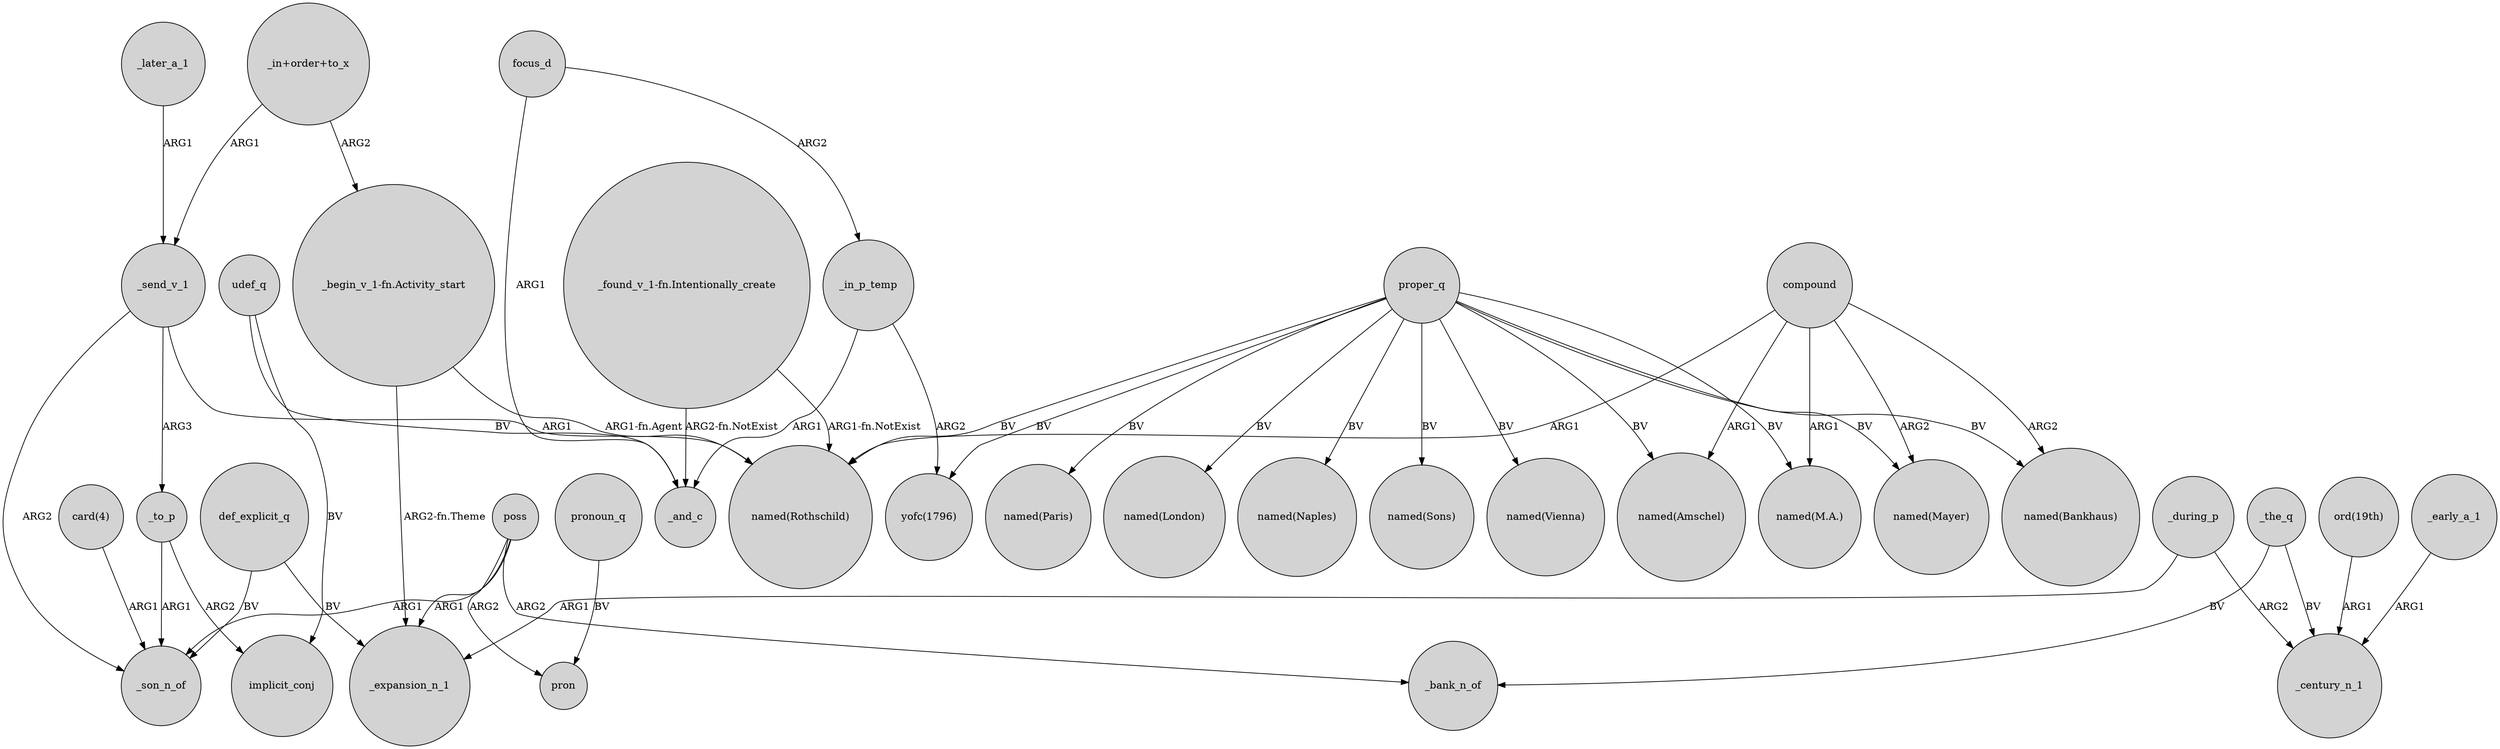 digraph {
	node [shape=circle style=filled]
	def_explicit_q -> _expansion_n_1 [label=BV]
	poss -> _son_n_of [label=ARG1]
	poss -> _bank_n_of [label=ARG2]
	_send_v_1 -> _to_p [label=ARG3]
	focus_d -> _in_p_temp [label=ARG2]
	_to_p -> _son_n_of [label=ARG1]
	"_in+order+to_x" -> "_begin_v_1-fn.Activity_start" [label=ARG2]
	proper_q -> "named(Rothschild)" [label=BV]
	poss -> pron [label=ARG2]
	_in_p_temp -> _and_c [label=ARG1]
	poss -> _expansion_n_1 [label=ARG1]
	_during_p -> _expansion_n_1 [label=ARG1]
	compound -> "named(Amschel)" [label=ARG1]
	"_in+order+to_x" -> _send_v_1 [label=ARG1]
	_during_p -> _century_n_1 [label=ARG2]
	proper_q -> "named(Naples)" [label=BV]
	compound -> "named(Rothschild)" [label=ARG1]
	"_begin_v_1-fn.Activity_start" -> _expansion_n_1 [label="ARG2-fn.Theme"]
	udef_q -> implicit_conj [label=BV]
	compound -> "named(M.A.)" [label=ARG1]
	proper_q -> "named(Sons)" [label=BV]
	_send_v_1 -> _son_n_of [label=ARG2]
	pronoun_q -> pron [label=BV]
	proper_q -> "named(Vienna)" [label=BV]
	_the_q -> _bank_n_of [label=BV]
	proper_q -> "named(Bankhaus)" [label=BV]
	proper_q -> "named(Mayer)" [label=BV]
	_in_p_temp -> "yofc(1796)" [label=ARG2]
	focus_d -> _and_c [label=ARG1]
	proper_q -> "named(Paris)" [label=BV]
	proper_q -> "named(M.A.)" [label=BV]
	proper_q -> "named(London)" [label=BV]
	_the_q -> _century_n_1 [label=BV]
	_early_a_1 -> _century_n_1 [label=ARG1]
	"card(4)" -> _son_n_of [label=ARG1]
	_to_p -> implicit_conj [label=ARG2]
	"_begin_v_1-fn.Activity_start" -> "named(Rothschild)" [label="ARG1-fn.Agent"]
	proper_q -> "yofc(1796)" [label=BV]
	compound -> "named(Bankhaus)" [label=ARG2]
	def_explicit_q -> _son_n_of [label=BV]
	compound -> "named(Mayer)" [label=ARG2]
	proper_q -> "named(Amschel)" [label=BV]
	udef_q -> _and_c [label=BV]
	_send_v_1 -> "named(Rothschild)" [label=ARG1]
	"ord(19th)" -> _century_n_1 [label=ARG1]
	"_found_v_1-fn.Intentionally_create" -> "named(Rothschild)" [label="ARG1-fn.NotExist"]
	_later_a_1 -> _send_v_1 [label=ARG1]
	"_found_v_1-fn.Intentionally_create" -> _and_c [label="ARG2-fn.NotExist"]
}

